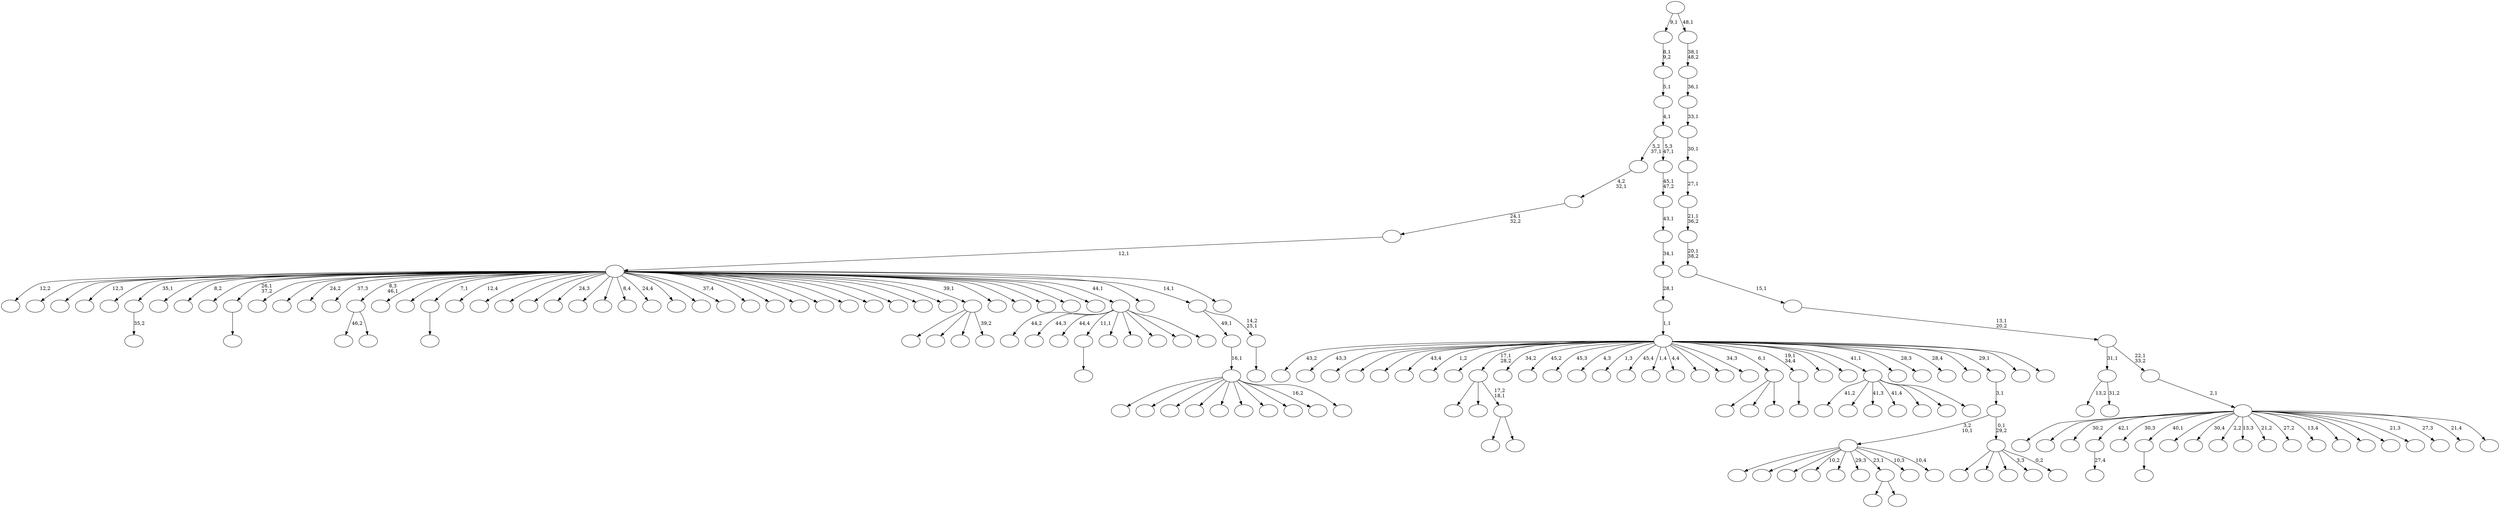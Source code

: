 digraph T {
	200 [label=""]
	199 [label=""]
	198 [label=""]
	197 [label=""]
	196 [label=""]
	195 [label=""]
	194 [label=""]
	193 [label=""]
	192 [label=""]
	191 [label=""]
	190 [label=""]
	189 [label=""]
	188 [label=""]
	187 [label=""]
	186 [label=""]
	185 [label=""]
	184 [label=""]
	183 [label=""]
	182 [label=""]
	181 [label=""]
	180 [label=""]
	179 [label=""]
	178 [label=""]
	177 [label=""]
	176 [label=""]
	175 [label=""]
	174 [label=""]
	173 [label=""]
	172 [label=""]
	171 [label=""]
	170 [label=""]
	169 [label=""]
	168 [label=""]
	167 [label=""]
	166 [label=""]
	165 [label=""]
	164 [label=""]
	163 [label=""]
	162 [label=""]
	161 [label=""]
	160 [label=""]
	159 [label=""]
	158 [label=""]
	157 [label=""]
	156 [label=""]
	155 [label=""]
	154 [label=""]
	153 [label=""]
	152 [label=""]
	151 [label=""]
	150 [label=""]
	149 [label=""]
	148 [label=""]
	147 [label=""]
	146 [label=""]
	145 [label=""]
	144 [label=""]
	143 [label=""]
	142 [label=""]
	141 [label=""]
	140 [label=""]
	139 [label=""]
	138 [label=""]
	137 [label=""]
	136 [label=""]
	135 [label=""]
	134 [label=""]
	133 [label=""]
	132 [label=""]
	131 [label=""]
	130 [label=""]
	129 [label=""]
	128 [label=""]
	127 [label=""]
	126 [label=""]
	125 [label=""]
	124 [label=""]
	123 [label=""]
	122 [label=""]
	121 [label=""]
	120 [label=""]
	119 [label=""]
	118 [label=""]
	117 [label=""]
	116 [label=""]
	115 [label=""]
	114 [label=""]
	113 [label=""]
	112 [label=""]
	111 [label=""]
	110 [label=""]
	109 [label=""]
	108 [label=""]
	107 [label=""]
	106 [label=""]
	105 [label=""]
	104 [label=""]
	103 [label=""]
	102 [label=""]
	101 [label=""]
	100 [label=""]
	99 [label=""]
	98 [label=""]
	97 [label=""]
	96 [label=""]
	95 [label=""]
	94 [label=""]
	93 [label=""]
	92 [label=""]
	91 [label=""]
	90 [label=""]
	89 [label=""]
	88 [label=""]
	87 [label=""]
	86 [label=""]
	85 [label=""]
	84 [label=""]
	83 [label=""]
	82 [label=""]
	81 [label=""]
	80 [label=""]
	79 [label=""]
	78 [label=""]
	77 [label=""]
	76 [label=""]
	75 [label=""]
	74 [label=""]
	73 [label=""]
	72 [label=""]
	71 [label=""]
	70 [label=""]
	69 [label=""]
	68 [label=""]
	67 [label=""]
	66 [label=""]
	65 [label=""]
	64 [label=""]
	63 [label=""]
	62 [label=""]
	61 [label=""]
	60 [label=""]
	59 [label=""]
	58 [label=""]
	57 [label=""]
	56 [label=""]
	55 [label=""]
	54 [label=""]
	53 [label=""]
	52 [label=""]
	51 [label=""]
	50 [label=""]
	49 [label=""]
	48 [label=""]
	47 [label=""]
	46 [label=""]
	45 [label=""]
	44 [label=""]
	43 [label=""]
	42 [label=""]
	41 [label=""]
	40 [label=""]
	39 [label=""]
	38 [label=""]
	37 [label=""]
	36 [label=""]
	35 [label=""]
	34 [label=""]
	33 [label=""]
	32 [label=""]
	31 [label=""]
	30 [label=""]
	29 [label=""]
	28 [label=""]
	27 [label=""]
	26 [label=""]
	25 [label=""]
	24 [label=""]
	23 [label=""]
	22 [label=""]
	21 [label=""]
	20 [label=""]
	19 [label=""]
	18 [label=""]
	17 [label=""]
	16 [label=""]
	15 [label=""]
	14 [label=""]
	13 [label=""]
	12 [label=""]
	11 [label=""]
	10 [label=""]
	9 [label=""]
	8 [label=""]
	7 [label=""]
	6 [label=""]
	5 [label=""]
	4 [label=""]
	3 [label=""]
	2 [label=""]
	1 [label=""]
	0 [label=""]
	175 -> 176 [label="35,2"]
	160 -> 161 [label=""]
	158 -> 159 [label="27,4"]
	153 -> 154 [label=""]
	151 -> 200 [label=""]
	151 -> 152 [label=""]
	150 -> 195 [label=""]
	150 -> 191 [label=""]
	150 -> 151 [label="17,2\n18,1"]
	143 -> 182 [label="46,2"]
	143 -> 144 [label=""]
	141 -> 142 [label=""]
	136 -> 137 [label=""]
	81 -> 184 [label=""]
	81 -> 107 [label=""]
	81 -> 82 [label=""]
	79 -> 140 [label=""]
	79 -> 80 [label=""]
	77 -> 78 [label=""]
	67 -> 197 [label="41,2"]
	67 -> 183 [label=""]
	67 -> 169 [label="41,3"]
	67 -> 166 [label="41,4"]
	67 -> 112 [label=""]
	67 -> 100 [label=""]
	67 -> 68 [label=""]
	59 -> 177 [label=""]
	59 -> 98 [label=""]
	59 -> 83 [label=""]
	59 -> 60 [label="39,2"]
	47 -> 198 [label=""]
	47 -> 194 [label=""]
	47 -> 173 [label=""]
	47 -> 162 [label="10,2"]
	47 -> 126 [label=""]
	47 -> 105 [label="29,3"]
	47 -> 79 [label="23,1"]
	47 -> 58 [label="10,3"]
	47 -> 48 [label="10,4"]
	44 -> 148 [label=""]
	44 -> 132 [label=""]
	44 -> 63 [label=""]
	44 -> 55 [label="3,3"]
	44 -> 45 [label="0,2"]
	43 -> 47 [label="3,2\n10,1"]
	43 -> 44 [label="0,1\n29,2"]
	42 -> 43 [label="3,1"]
	40 -> 196 [label=""]
	40 -> 170 [label=""]
	40 -> 149 [label=""]
	40 -> 109 [label=""]
	40 -> 101 [label=""]
	40 -> 91 [label=""]
	40 -> 64 [label=""]
	40 -> 57 [label=""]
	40 -> 49 [label="16,2"]
	40 -> 41 [label=""]
	39 -> 40 [label="16,1"]
	37 -> 192 [label="44,2"]
	37 -> 164 [label="44,3"]
	37 -> 147 [label="44,4"]
	37 -> 141 [label="11,1"]
	37 -> 120 [label=""]
	37 -> 76 [label=""]
	37 -> 75 [label=""]
	37 -> 72 [label=""]
	37 -> 38 [label=""]
	34 -> 35 [label=""]
	33 -> 39 [label="49,1"]
	33 -> 34 [label="14,2\n25,1"]
	31 -> 193 [label="12,2"]
	31 -> 190 [label=""]
	31 -> 181 [label=""]
	31 -> 179 [label="12,3"]
	31 -> 178 [label=""]
	31 -> 175 [label="35,1"]
	31 -> 171 [label=""]
	31 -> 167 [label="8,2"]
	31 -> 163 [label=""]
	31 -> 160 [label="26,1\n37,2"]
	31 -> 157 [label=""]
	31 -> 155 [label=""]
	31 -> 146 [label="24,2"]
	31 -> 145 [label="37,3"]
	31 -> 143 [label="8,3\n46,1"]
	31 -> 139 [label=""]
	31 -> 138 [label=""]
	31 -> 136 [label="7,1"]
	31 -> 134 [label="12,4"]
	31 -> 133 [label=""]
	31 -> 131 [label=""]
	31 -> 130 [label=""]
	31 -> 123 [label="24,3"]
	31 -> 119 [label=""]
	31 -> 117 [label=""]
	31 -> 115 [label="8,4"]
	31 -> 110 [label="24,4"]
	31 -> 106 [label=""]
	31 -> 103 [label=""]
	31 -> 102 [label="37,4"]
	31 -> 97 [label=""]
	31 -> 94 [label=""]
	31 -> 92 [label=""]
	31 -> 86 [label=""]
	31 -> 85 [label=""]
	31 -> 84 [label=""]
	31 -> 74 [label=""]
	31 -> 69 [label=""]
	31 -> 62 [label=""]
	31 -> 59 [label="39,1"]
	31 -> 56 [label=""]
	31 -> 54 [label=""]
	31 -> 51 [label=""]
	31 -> 50 [label=""]
	31 -> 46 [label=""]
	31 -> 37 [label="44,1"]
	31 -> 36 [label=""]
	31 -> 33 [label="14,1"]
	31 -> 32 [label=""]
	30 -> 31 [label="12,1"]
	29 -> 30 [label="24,1\n32,2"]
	28 -> 29 [label="4,2\n32,1"]
	25 -> 118 [label="13,2"]
	25 -> 26 [label="31,2"]
	23 -> 199 [label="43,2"]
	23 -> 186 [label="43,3"]
	23 -> 185 [label=""]
	23 -> 180 [label=""]
	23 -> 174 [label=""]
	23 -> 172 [label="43,4"]
	23 -> 168 [label="1,2"]
	23 -> 165 [label=""]
	23 -> 150 [label="17,1\n28,2"]
	23 -> 135 [label="34,2"]
	23 -> 129 [label="45,2"]
	23 -> 128 [label="45,3"]
	23 -> 124 [label="4,3"]
	23 -> 122 [label="1,3"]
	23 -> 121 [label="45,4"]
	23 -> 116 [label="1,4"]
	23 -> 104 [label="4,4"]
	23 -> 96 [label=""]
	23 -> 90 [label=""]
	23 -> 89 [label="34,3"]
	23 -> 81 [label="6,1"]
	23 -> 77 [label="19,1\n34,4"]
	23 -> 73 [label=""]
	23 -> 71 [label=""]
	23 -> 67 [label="41,1"]
	23 -> 66 [label=""]
	23 -> 65 [label="28,3"]
	23 -> 53 [label="28,4"]
	23 -> 52 [label=""]
	23 -> 42 [label="29,1"]
	23 -> 27 [label=""]
	23 -> 24 [label=""]
	22 -> 23 [label="1,1"]
	21 -> 22 [label="28,1"]
	20 -> 21 [label="34,1"]
	19 -> 20 [label="43,1"]
	18 -> 19 [label="45,1\n47,2"]
	17 -> 28 [label="5,2\n37,1"]
	17 -> 18 [label="5,3\n47,1"]
	16 -> 17 [label="4,1"]
	15 -> 16 [label="5,1"]
	14 -> 15 [label="8,1\n9,2"]
	12 -> 189 [label=""]
	12 -> 188 [label=""]
	12 -> 187 [label="30,2"]
	12 -> 158 [label="42,1"]
	12 -> 156 [label="30,3"]
	12 -> 153 [label="40,1"]
	12 -> 127 [label=""]
	12 -> 125 [label="30,4"]
	12 -> 114 [label="2,2"]
	12 -> 113 [label="13,3"]
	12 -> 111 [label="21,2"]
	12 -> 108 [label="27,2"]
	12 -> 99 [label="13,4"]
	12 -> 95 [label=""]
	12 -> 93 [label=""]
	12 -> 88 [label=""]
	12 -> 87 [label="21,3"]
	12 -> 70 [label="27,3"]
	12 -> 61 [label="21,4"]
	12 -> 13 [label=""]
	11 -> 12 [label="2,1"]
	10 -> 25 [label="31,1"]
	10 -> 11 [label="22,1\n33,2"]
	9 -> 10 [label="13,1\n20,2"]
	8 -> 9 [label="15,1"]
	7 -> 8 [label="20,1\n38,2"]
	6 -> 7 [label="21,1\n36,2"]
	5 -> 6 [label="27,1"]
	4 -> 5 [label="30,1"]
	3 -> 4 [label="33,1"]
	2 -> 3 [label="36,1"]
	1 -> 2 [label="38,1\n48,2"]
	0 -> 14 [label="9,1"]
	0 -> 1 [label="48,1"]
}
